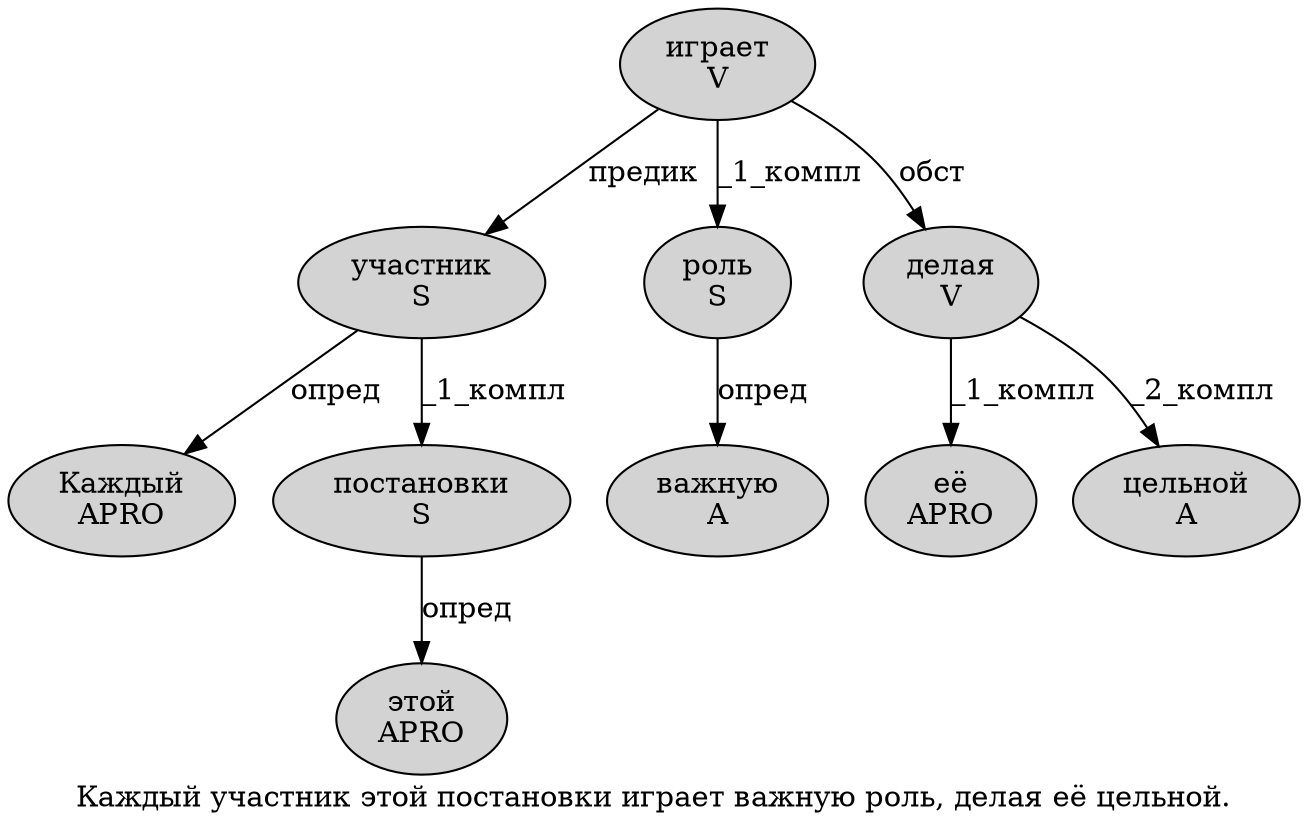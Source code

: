digraph SENTENCE_2252 {
	graph [label="Каждый участник этой постановки играет важную роль, делая её цельной."]
	node [style=filled]
		0 [label="Каждый
APRO" color="" fillcolor=lightgray penwidth=1 shape=ellipse]
		1 [label="участник
S" color="" fillcolor=lightgray penwidth=1 shape=ellipse]
		2 [label="этой
APRO" color="" fillcolor=lightgray penwidth=1 shape=ellipse]
		3 [label="постановки
S" color="" fillcolor=lightgray penwidth=1 shape=ellipse]
		4 [label="играет
V" color="" fillcolor=lightgray penwidth=1 shape=ellipse]
		5 [label="важную
A" color="" fillcolor=lightgray penwidth=1 shape=ellipse]
		6 [label="роль
S" color="" fillcolor=lightgray penwidth=1 shape=ellipse]
		8 [label="делая
V" color="" fillcolor=lightgray penwidth=1 shape=ellipse]
		9 [label="её
APRO" color="" fillcolor=lightgray penwidth=1 shape=ellipse]
		10 [label="цельной
A" color="" fillcolor=lightgray penwidth=1 shape=ellipse]
			4 -> 1 [label="предик"]
			4 -> 6 [label="_1_компл"]
			4 -> 8 [label="обст"]
			1 -> 0 [label="опред"]
			1 -> 3 [label="_1_компл"]
			8 -> 9 [label="_1_компл"]
			8 -> 10 [label="_2_компл"]
			3 -> 2 [label="опред"]
			6 -> 5 [label="опред"]
}